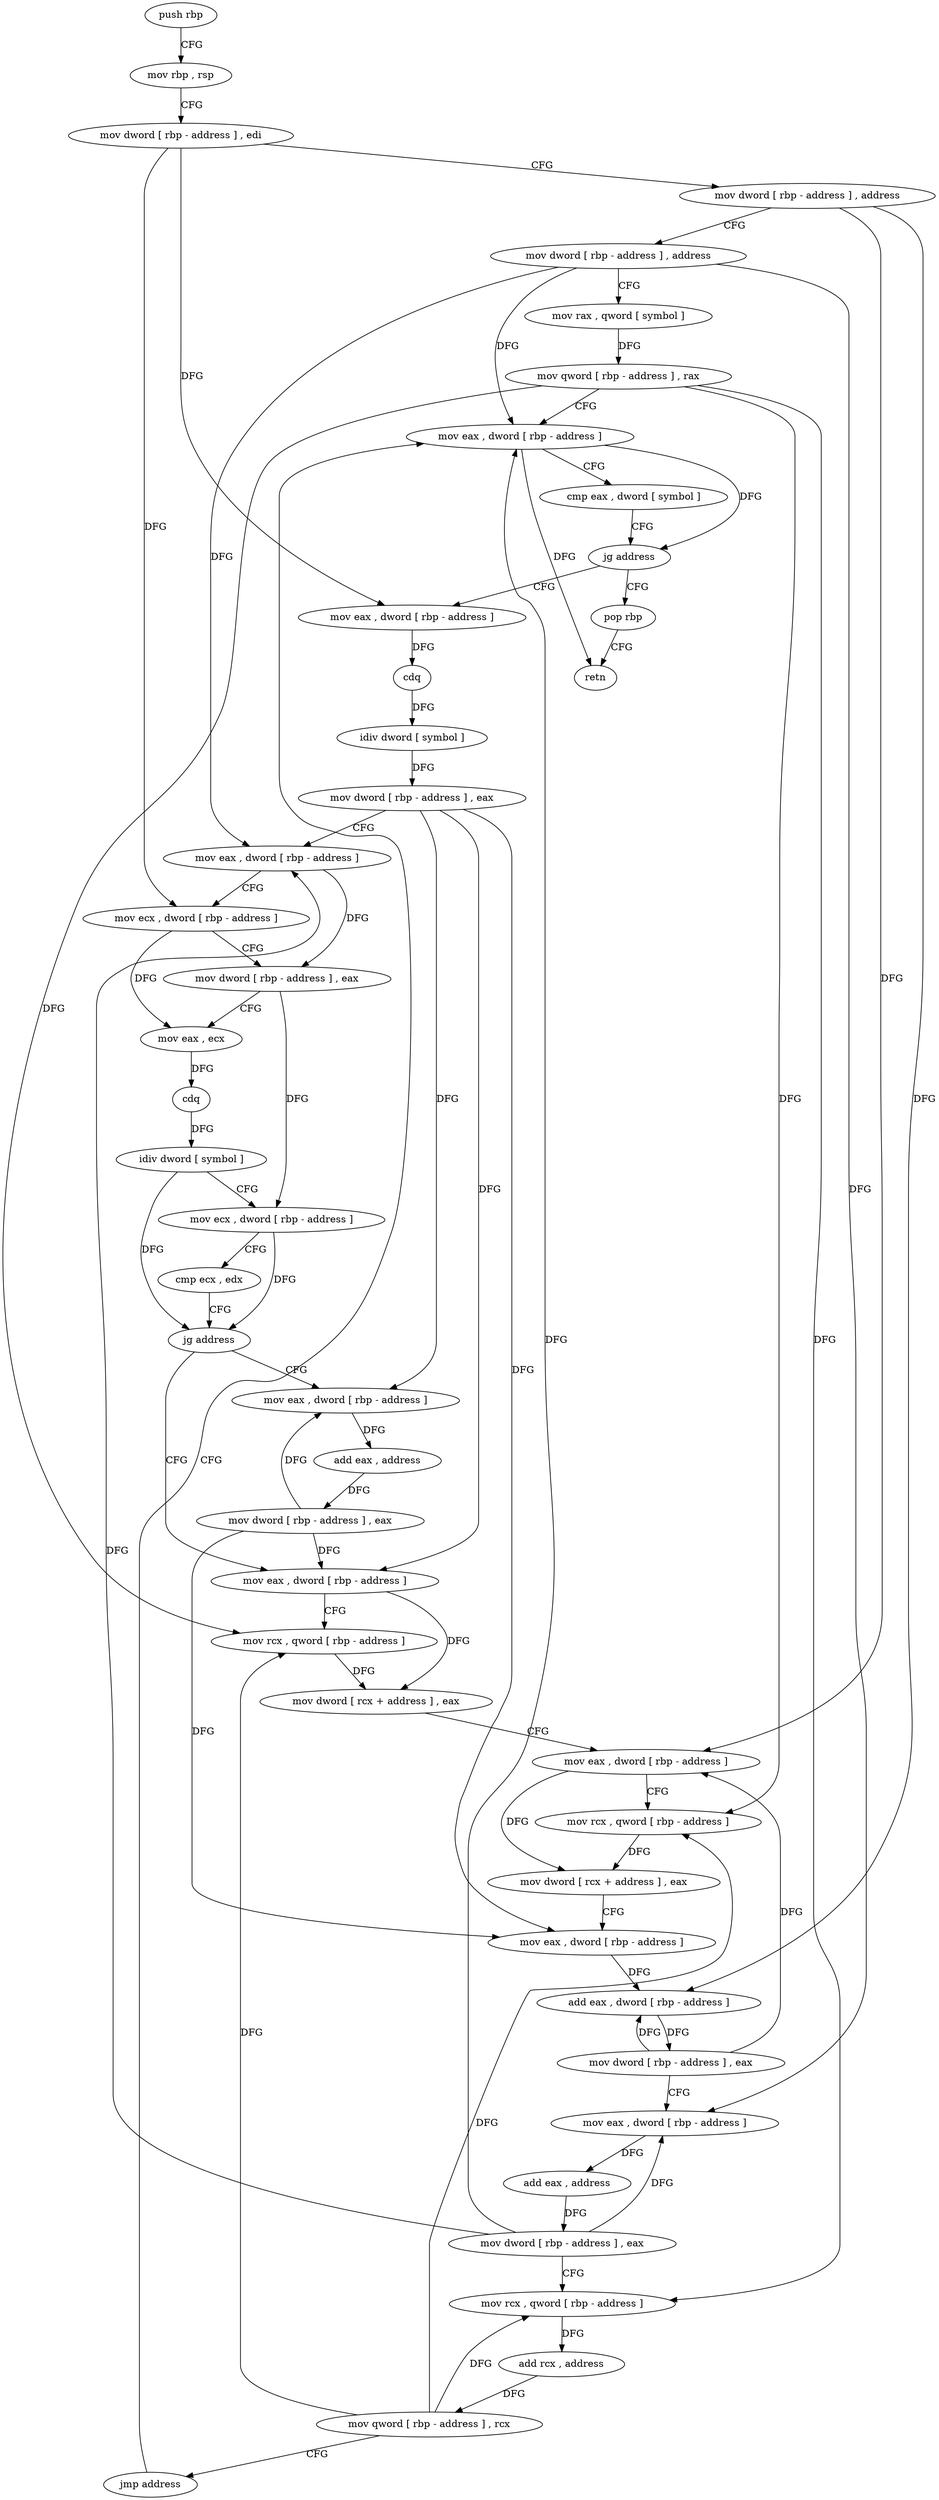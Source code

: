 digraph "func" {
"4239568" [label = "push rbp" ]
"4239569" [label = "mov rbp , rsp" ]
"4239572" [label = "mov dword [ rbp - address ] , edi" ]
"4239575" [label = "mov dword [ rbp - address ] , address" ]
"4239582" [label = "mov dword [ rbp - address ] , address" ]
"4239589" [label = "mov rax , qword [ symbol ]" ]
"4239597" [label = "mov qword [ rbp - address ] , rax" ]
"4239601" [label = "mov eax , dword [ rbp - address ]" ]
"4239728" [label = "pop rbp" ]
"4239729" [label = "retn" ]
"4239617" [label = "mov eax , dword [ rbp - address ]" ]
"4239620" [label = "cdq" ]
"4239621" [label = "idiv dword [ symbol ]" ]
"4239628" [label = "mov dword [ rbp - address ] , eax" ]
"4239631" [label = "mov eax , dword [ rbp - address ]" ]
"4239634" [label = "mov ecx , dword [ rbp - address ]" ]
"4239637" [label = "mov dword [ rbp - address ] , eax" ]
"4239640" [label = "mov eax , ecx" ]
"4239642" [label = "cdq" ]
"4239643" [label = "idiv dword [ symbol ]" ]
"4239650" [label = "mov ecx , dword [ rbp - address ]" ]
"4239653" [label = "cmp ecx , edx" ]
"4239655" [label = "jg address" ]
"4239670" [label = "mov eax , dword [ rbp - address ]" ]
"4239661" [label = "mov eax , dword [ rbp - address ]" ]
"4239673" [label = "mov rcx , qword [ rbp - address ]" ]
"4239677" [label = "mov dword [ rcx + address ] , eax" ]
"4239680" [label = "mov eax , dword [ rbp - address ]" ]
"4239683" [label = "mov rcx , qword [ rbp - address ]" ]
"4239687" [label = "mov dword [ rcx + address ] , eax" ]
"4239690" [label = "mov eax , dword [ rbp - address ]" ]
"4239693" [label = "add eax , dword [ rbp - address ]" ]
"4239696" [label = "mov dword [ rbp - address ] , eax" ]
"4239699" [label = "mov eax , dword [ rbp - address ]" ]
"4239702" [label = "add eax , address" ]
"4239705" [label = "mov dword [ rbp - address ] , eax" ]
"4239708" [label = "mov rcx , qword [ rbp - address ]" ]
"4239712" [label = "add rcx , address" ]
"4239719" [label = "mov qword [ rbp - address ] , rcx" ]
"4239723" [label = "jmp address" ]
"4239664" [label = "add eax , address" ]
"4239667" [label = "mov dword [ rbp - address ] , eax" ]
"4239604" [label = "cmp eax , dword [ symbol ]" ]
"4239611" [label = "jg address" ]
"4239568" -> "4239569" [ label = "CFG" ]
"4239569" -> "4239572" [ label = "CFG" ]
"4239572" -> "4239575" [ label = "CFG" ]
"4239572" -> "4239617" [ label = "DFG" ]
"4239572" -> "4239634" [ label = "DFG" ]
"4239575" -> "4239582" [ label = "CFG" ]
"4239575" -> "4239680" [ label = "DFG" ]
"4239575" -> "4239693" [ label = "DFG" ]
"4239582" -> "4239589" [ label = "CFG" ]
"4239582" -> "4239601" [ label = "DFG" ]
"4239582" -> "4239631" [ label = "DFG" ]
"4239582" -> "4239699" [ label = "DFG" ]
"4239589" -> "4239597" [ label = "DFG" ]
"4239597" -> "4239601" [ label = "CFG" ]
"4239597" -> "4239673" [ label = "DFG" ]
"4239597" -> "4239683" [ label = "DFG" ]
"4239597" -> "4239708" [ label = "DFG" ]
"4239601" -> "4239604" [ label = "CFG" ]
"4239601" -> "4239611" [ label = "DFG" ]
"4239601" -> "4239729" [ label = "DFG" ]
"4239728" -> "4239729" [ label = "CFG" ]
"4239617" -> "4239620" [ label = "DFG" ]
"4239620" -> "4239621" [ label = "DFG" ]
"4239621" -> "4239628" [ label = "DFG" ]
"4239628" -> "4239631" [ label = "CFG" ]
"4239628" -> "4239670" [ label = "DFG" ]
"4239628" -> "4239690" [ label = "DFG" ]
"4239628" -> "4239661" [ label = "DFG" ]
"4239631" -> "4239634" [ label = "CFG" ]
"4239631" -> "4239637" [ label = "DFG" ]
"4239634" -> "4239637" [ label = "CFG" ]
"4239634" -> "4239640" [ label = "DFG" ]
"4239637" -> "4239640" [ label = "CFG" ]
"4239637" -> "4239650" [ label = "DFG" ]
"4239640" -> "4239642" [ label = "DFG" ]
"4239642" -> "4239643" [ label = "DFG" ]
"4239643" -> "4239650" [ label = "CFG" ]
"4239643" -> "4239655" [ label = "DFG" ]
"4239650" -> "4239653" [ label = "CFG" ]
"4239650" -> "4239655" [ label = "DFG" ]
"4239653" -> "4239655" [ label = "CFG" ]
"4239655" -> "4239670" [ label = "CFG" ]
"4239655" -> "4239661" [ label = "CFG" ]
"4239670" -> "4239673" [ label = "CFG" ]
"4239670" -> "4239677" [ label = "DFG" ]
"4239661" -> "4239664" [ label = "DFG" ]
"4239673" -> "4239677" [ label = "DFG" ]
"4239677" -> "4239680" [ label = "CFG" ]
"4239680" -> "4239683" [ label = "CFG" ]
"4239680" -> "4239687" [ label = "DFG" ]
"4239683" -> "4239687" [ label = "DFG" ]
"4239687" -> "4239690" [ label = "CFG" ]
"4239690" -> "4239693" [ label = "DFG" ]
"4239693" -> "4239696" [ label = "DFG" ]
"4239696" -> "4239699" [ label = "CFG" ]
"4239696" -> "4239680" [ label = "DFG" ]
"4239696" -> "4239693" [ label = "DFG" ]
"4239699" -> "4239702" [ label = "DFG" ]
"4239702" -> "4239705" [ label = "DFG" ]
"4239705" -> "4239708" [ label = "CFG" ]
"4239705" -> "4239601" [ label = "DFG" ]
"4239705" -> "4239631" [ label = "DFG" ]
"4239705" -> "4239699" [ label = "DFG" ]
"4239708" -> "4239712" [ label = "DFG" ]
"4239712" -> "4239719" [ label = "DFG" ]
"4239719" -> "4239723" [ label = "CFG" ]
"4239719" -> "4239673" [ label = "DFG" ]
"4239719" -> "4239683" [ label = "DFG" ]
"4239719" -> "4239708" [ label = "DFG" ]
"4239723" -> "4239601" [ label = "CFG" ]
"4239664" -> "4239667" [ label = "DFG" ]
"4239667" -> "4239670" [ label = "DFG" ]
"4239667" -> "4239690" [ label = "DFG" ]
"4239667" -> "4239661" [ label = "DFG" ]
"4239604" -> "4239611" [ label = "CFG" ]
"4239611" -> "4239728" [ label = "CFG" ]
"4239611" -> "4239617" [ label = "CFG" ]
}
